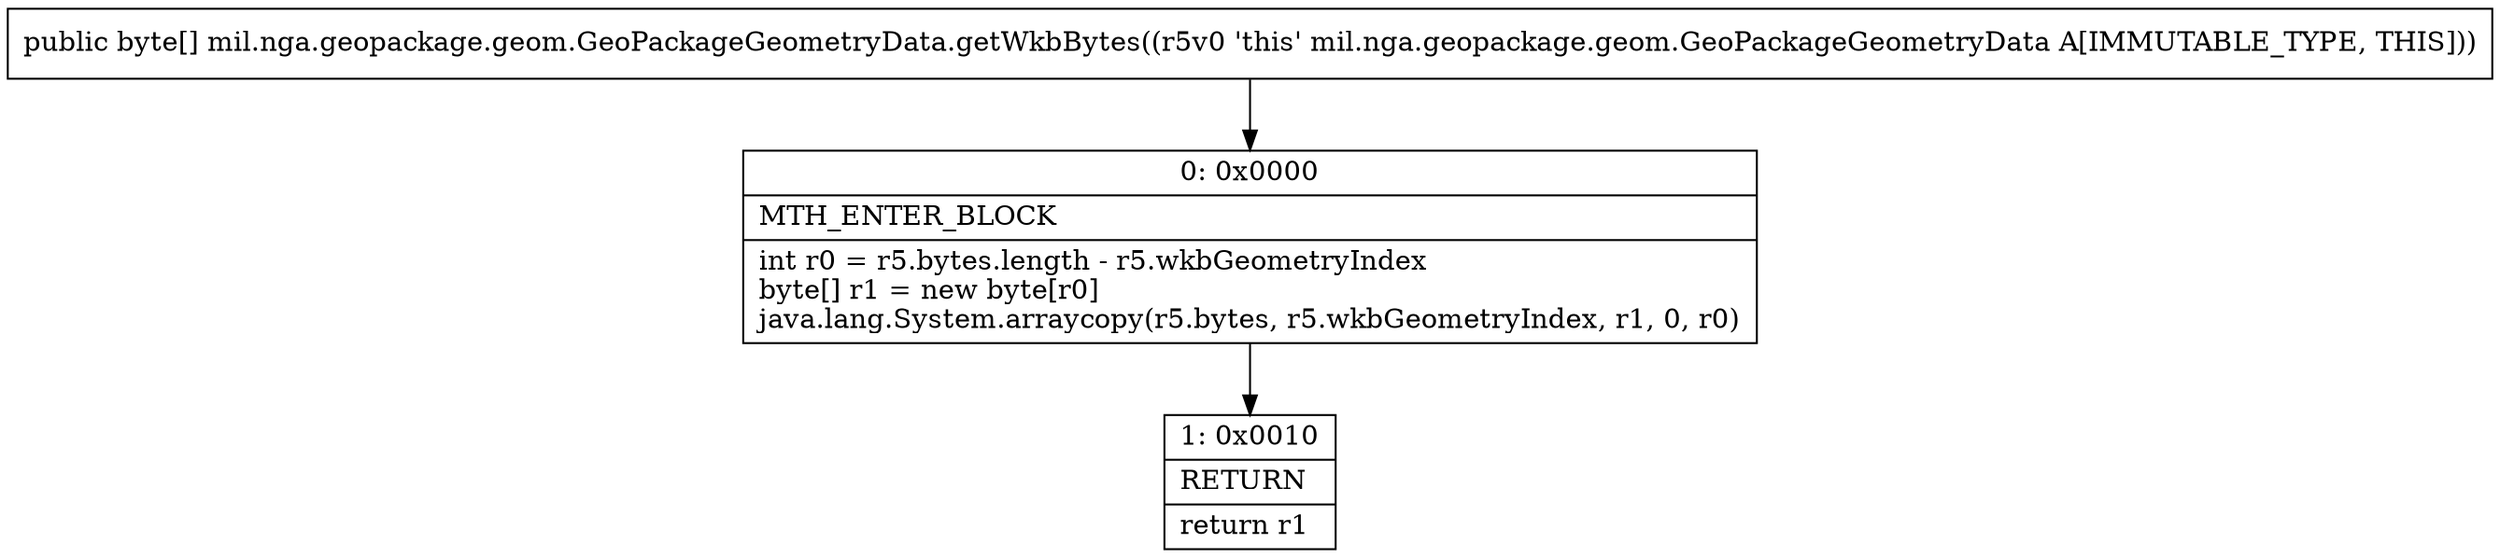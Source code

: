 digraph "CFG formil.nga.geopackage.geom.GeoPackageGeometryData.getWkbBytes()[B" {
Node_0 [shape=record,label="{0\:\ 0x0000|MTH_ENTER_BLOCK\l|int r0 = r5.bytes.length \- r5.wkbGeometryIndex\lbyte[] r1 = new byte[r0]\ljava.lang.System.arraycopy(r5.bytes, r5.wkbGeometryIndex, r1, 0, r0)\l}"];
Node_1 [shape=record,label="{1\:\ 0x0010|RETURN\l|return r1\l}"];
MethodNode[shape=record,label="{public byte[] mil.nga.geopackage.geom.GeoPackageGeometryData.getWkbBytes((r5v0 'this' mil.nga.geopackage.geom.GeoPackageGeometryData A[IMMUTABLE_TYPE, THIS])) }"];
MethodNode -> Node_0;
Node_0 -> Node_1;
}

